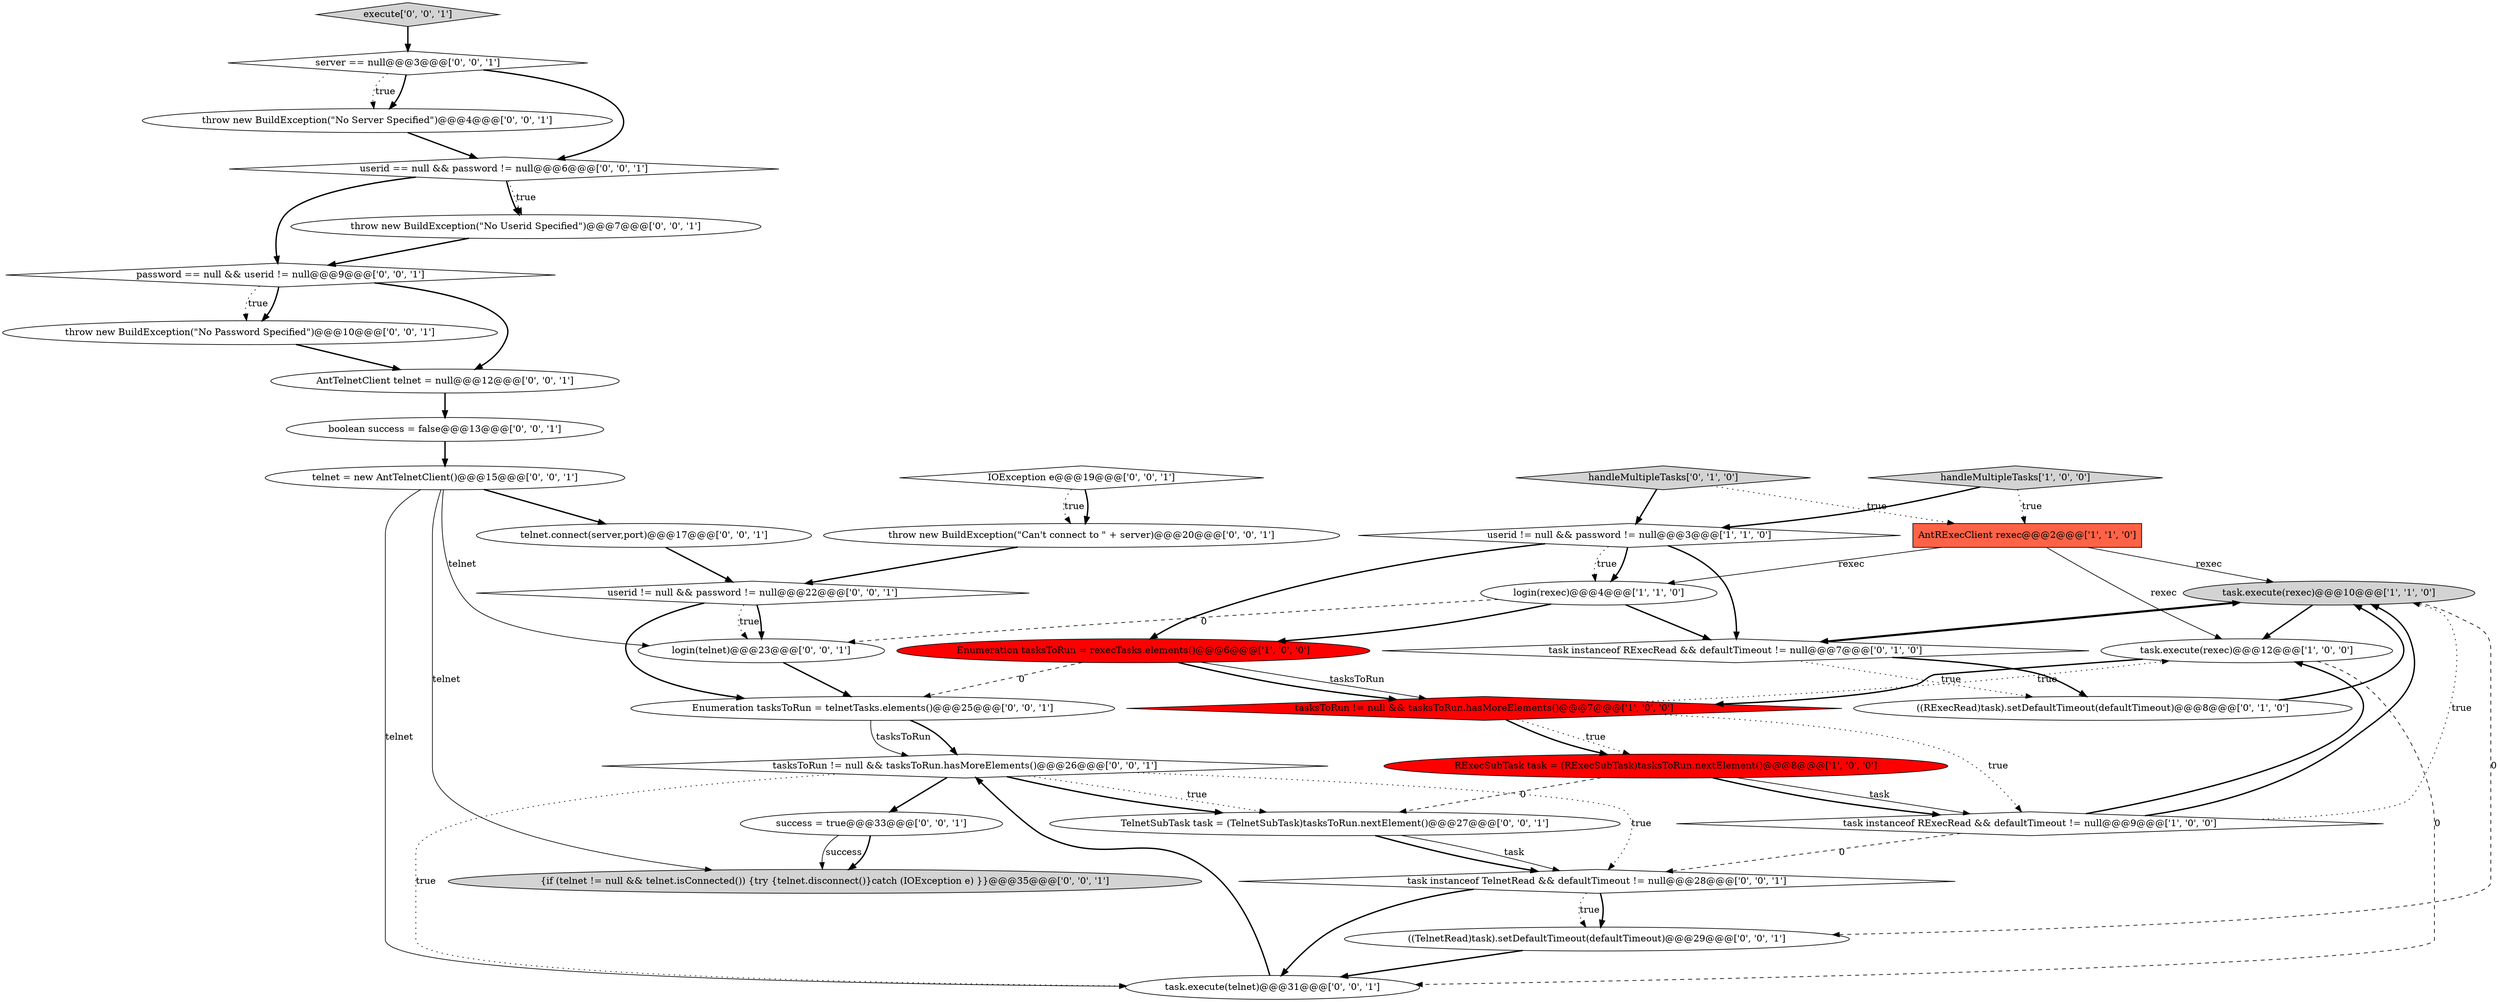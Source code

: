digraph {
31 [style = filled, label = "AntTelnetClient telnet = null@@@12@@@['0', '0', '1']", fillcolor = white, shape = ellipse image = "AAA0AAABBB3BBB"];
10 [style = filled, label = "((RExecRead)task).setDefaultTimeout(defaultTimeout)@@@8@@@['0', '1', '0']", fillcolor = white, shape = ellipse image = "AAA0AAABBB2BBB"];
14 [style = filled, label = "{if (telnet != null && telnet.isConnected()) {try {telnet.disconnect()}catch (IOException e) }}@@@35@@@['0', '0', '1']", fillcolor = lightgray, shape = ellipse image = "AAA0AAABBB3BBB"];
19 [style = filled, label = "telnet.connect(server,port)@@@17@@@['0', '0', '1']", fillcolor = white, shape = ellipse image = "AAA0AAABBB3BBB"];
2 [style = filled, label = "task instanceof RExecRead && defaultTimeout != null@@@9@@@['1', '0', '0']", fillcolor = white, shape = diamond image = "AAA0AAABBB1BBB"];
1 [style = filled, label = "userid != null && password != null@@@3@@@['1', '1', '0']", fillcolor = white, shape = diamond image = "AAA0AAABBB1BBB"];
25 [style = filled, label = "TelnetSubTask task = (TelnetSubTask)tasksToRun.nextElement()@@@27@@@['0', '0', '1']", fillcolor = white, shape = ellipse image = "AAA0AAABBB3BBB"];
27 [style = filled, label = "throw new BuildException(\"Can't connect to \" + server)@@@20@@@['0', '0', '1']", fillcolor = white, shape = ellipse image = "AAA0AAABBB3BBB"];
0 [style = filled, label = "Enumeration tasksToRun = rexecTasks.elements()@@@6@@@['1', '0', '0']", fillcolor = red, shape = ellipse image = "AAA1AAABBB1BBB"];
15 [style = filled, label = "telnet = new AntTelnetClient()@@@15@@@['0', '0', '1']", fillcolor = white, shape = ellipse image = "AAA0AAABBB3BBB"];
17 [style = filled, label = "task instanceof TelnetRead && defaultTimeout != null@@@28@@@['0', '0', '1']", fillcolor = white, shape = diamond image = "AAA0AAABBB3BBB"];
33 [style = filled, label = "throw new BuildException(\"No Password Specified\")@@@10@@@['0', '0', '1']", fillcolor = white, shape = ellipse image = "AAA0AAABBB3BBB"];
28 [style = filled, label = "task.execute(telnet)@@@31@@@['0', '0', '1']", fillcolor = white, shape = ellipse image = "AAA0AAABBB3BBB"];
16 [style = filled, label = "IOException e@@@19@@@['0', '0', '1']", fillcolor = white, shape = diamond image = "AAA0AAABBB3BBB"];
11 [style = filled, label = "task instanceof RExecRead && defaultTimeout != null@@@7@@@['0', '1', '0']", fillcolor = white, shape = diamond image = "AAA0AAABBB2BBB"];
7 [style = filled, label = "login(rexec)@@@4@@@['1', '1', '0']", fillcolor = white, shape = ellipse image = "AAA0AAABBB1BBB"];
13 [style = filled, label = "userid != null && password != null@@@22@@@['0', '0', '1']", fillcolor = white, shape = diamond image = "AAA0AAABBB3BBB"];
24 [style = filled, label = "userid == null && password != null@@@6@@@['0', '0', '1']", fillcolor = white, shape = diamond image = "AAA0AAABBB3BBB"];
35 [style = filled, label = "Enumeration tasksToRun = telnetTasks.elements()@@@25@@@['0', '0', '1']", fillcolor = white, shape = ellipse image = "AAA0AAABBB3BBB"];
23 [style = filled, label = "password == null && userid != null@@@9@@@['0', '0', '1']", fillcolor = white, shape = diamond image = "AAA0AAABBB3BBB"];
20 [style = filled, label = "execute['0', '0', '1']", fillcolor = lightgray, shape = diamond image = "AAA0AAABBB3BBB"];
18 [style = filled, label = "boolean success = false@@@13@@@['0', '0', '1']", fillcolor = white, shape = ellipse image = "AAA0AAABBB3BBB"];
30 [style = filled, label = "throw new BuildException(\"No Userid Specified\")@@@7@@@['0', '0', '1']", fillcolor = white, shape = ellipse image = "AAA0AAABBB3BBB"];
34 [style = filled, label = "((TelnetRead)task).setDefaultTimeout(defaultTimeout)@@@29@@@['0', '0', '1']", fillcolor = white, shape = ellipse image = "AAA0AAABBB3BBB"];
29 [style = filled, label = "throw new BuildException(\"No Server Specified\")@@@4@@@['0', '0', '1']", fillcolor = white, shape = ellipse image = "AAA0AAABBB3BBB"];
32 [style = filled, label = "tasksToRun != null && tasksToRun.hasMoreElements()@@@26@@@['0', '0', '1']", fillcolor = white, shape = diamond image = "AAA0AAABBB3BBB"];
12 [style = filled, label = "handleMultipleTasks['0', '1', '0']", fillcolor = lightgray, shape = diamond image = "AAA0AAABBB2BBB"];
9 [style = filled, label = "handleMultipleTasks['1', '0', '0']", fillcolor = lightgray, shape = diamond image = "AAA0AAABBB1BBB"];
5 [style = filled, label = "task.execute(rexec)@@@12@@@['1', '0', '0']", fillcolor = white, shape = ellipse image = "AAA0AAABBB1BBB"];
8 [style = filled, label = "task.execute(rexec)@@@10@@@['1', '1', '0']", fillcolor = lightgray, shape = ellipse image = "AAA0AAABBB1BBB"];
21 [style = filled, label = "success = true@@@33@@@['0', '0', '1']", fillcolor = white, shape = ellipse image = "AAA0AAABBB3BBB"];
26 [style = filled, label = "server == null@@@3@@@['0', '0', '1']", fillcolor = white, shape = diamond image = "AAA0AAABBB3BBB"];
3 [style = filled, label = "AntRExecClient rexec@@@2@@@['1', '1', '0']", fillcolor = tomato, shape = box image = "AAA0AAABBB1BBB"];
4 [style = filled, label = "tasksToRun != null && tasksToRun.hasMoreElements()@@@7@@@['1', '0', '0']", fillcolor = red, shape = diamond image = "AAA1AAABBB1BBB"];
22 [style = filled, label = "login(telnet)@@@23@@@['0', '0', '1']", fillcolor = white, shape = ellipse image = "AAA0AAABBB3BBB"];
6 [style = filled, label = "RExecSubTask task = (RExecSubTask)tasksToRun.nextElement()@@@8@@@['1', '0', '0']", fillcolor = red, shape = ellipse image = "AAA1AAABBB1BBB"];
4->6 [style = dotted, label="true"];
23->31 [style = bold, label=""];
27->13 [style = bold, label=""];
4->5 [style = dotted, label="true"];
12->3 [style = dotted, label="true"];
32->28 [style = dotted, label="true"];
7->11 [style = bold, label=""];
32->21 [style = bold, label=""];
3->8 [style = solid, label="rexec"];
16->27 [style = bold, label=""];
3->5 [style = solid, label="rexec"];
4->6 [style = bold, label=""];
20->26 [style = bold, label=""];
11->10 [style = dotted, label="true"];
26->29 [style = bold, label=""];
25->17 [style = solid, label="task"];
30->23 [style = bold, label=""];
18->15 [style = bold, label=""];
8->34 [style = dashed, label="0"];
35->32 [style = bold, label=""];
6->2 [style = solid, label="task"];
31->18 [style = bold, label=""];
24->30 [style = dotted, label="true"];
7->0 [style = bold, label=""];
21->14 [style = solid, label="success"];
1->0 [style = bold, label=""];
15->19 [style = bold, label=""];
26->24 [style = bold, label=""];
12->1 [style = bold, label=""];
2->17 [style = dashed, label="0"];
1->7 [style = bold, label=""];
25->17 [style = bold, label=""];
3->7 [style = solid, label="rexec"];
4->2 [style = dotted, label="true"];
35->32 [style = solid, label="tasksToRun"];
1->11 [style = bold, label=""];
6->2 [style = bold, label=""];
1->7 [style = dotted, label="true"];
0->4 [style = solid, label="tasksToRun"];
24->30 [style = bold, label=""];
34->28 [style = bold, label=""];
28->32 [style = bold, label=""];
15->22 [style = solid, label="telnet"];
17->34 [style = bold, label=""];
17->28 [style = bold, label=""];
32->25 [style = dotted, label="true"];
23->33 [style = bold, label=""];
5->28 [style = dashed, label="0"];
13->22 [style = dotted, label="true"];
8->5 [style = bold, label=""];
10->8 [style = bold, label=""];
19->13 [style = bold, label=""];
6->25 [style = dashed, label="0"];
0->4 [style = bold, label=""];
11->10 [style = bold, label=""];
5->4 [style = bold, label=""];
32->25 [style = bold, label=""];
33->31 [style = bold, label=""];
11->8 [style = bold, label=""];
15->14 [style = solid, label="telnet"];
26->29 [style = dotted, label="true"];
16->27 [style = dotted, label="true"];
32->17 [style = dotted, label="true"];
17->34 [style = dotted, label="true"];
13->22 [style = bold, label=""];
0->35 [style = dashed, label="0"];
23->33 [style = dotted, label="true"];
9->1 [style = bold, label=""];
29->24 [style = bold, label=""];
22->35 [style = bold, label=""];
8->11 [style = bold, label=""];
15->28 [style = solid, label="telnet"];
13->35 [style = bold, label=""];
7->22 [style = dashed, label="0"];
9->3 [style = dotted, label="true"];
2->8 [style = dotted, label="true"];
2->8 [style = bold, label=""];
2->5 [style = bold, label=""];
21->14 [style = bold, label=""];
24->23 [style = bold, label=""];
}
